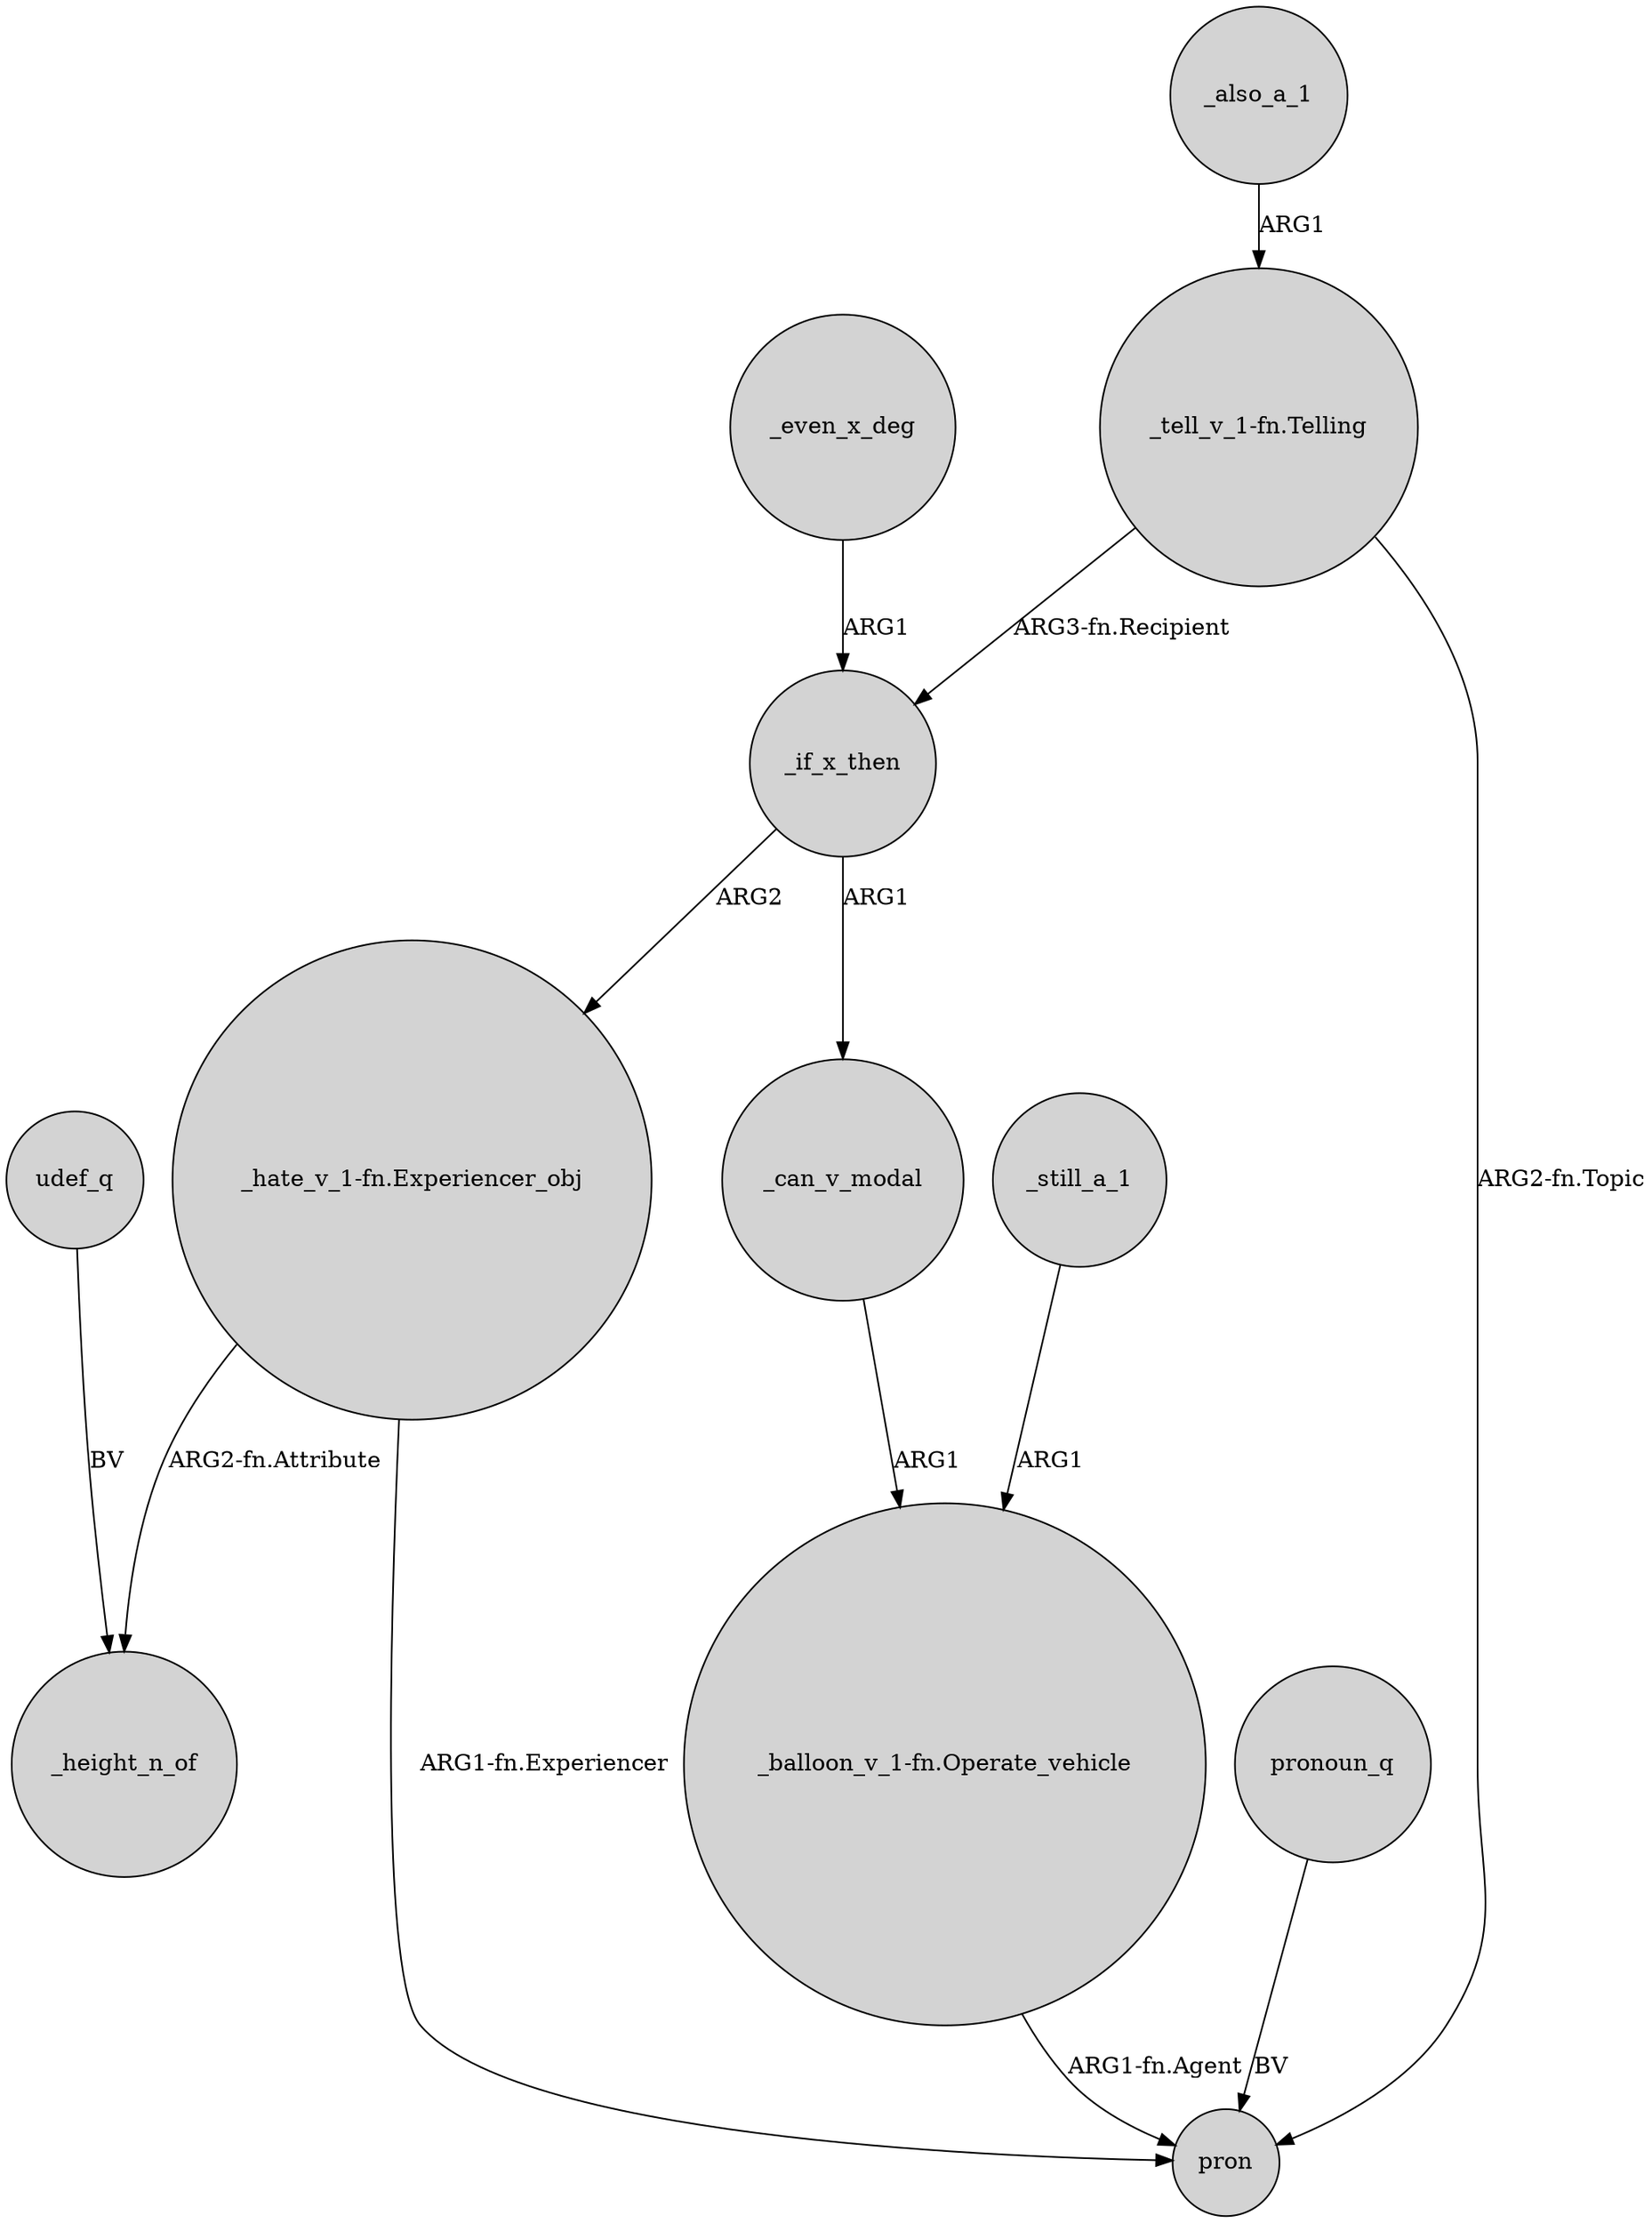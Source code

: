 digraph {
	node [shape=circle style=filled]
	"_tell_v_1-fn.Telling" -> pron [label="ARG2-fn.Topic"]
	_can_v_modal -> "_balloon_v_1-fn.Operate_vehicle" [label=ARG1]
	"_hate_v_1-fn.Experiencer_obj" -> _height_n_of [label="ARG2-fn.Attribute"]
	_if_x_then -> _can_v_modal [label=ARG1]
	"_balloon_v_1-fn.Operate_vehicle" -> pron [label="ARG1-fn.Agent"]
	_also_a_1 -> "_tell_v_1-fn.Telling" [label=ARG1]
	pronoun_q -> pron [label=BV]
	_still_a_1 -> "_balloon_v_1-fn.Operate_vehicle" [label=ARG1]
	"_hate_v_1-fn.Experiencer_obj" -> pron [label="ARG1-fn.Experiencer"]
	_if_x_then -> "_hate_v_1-fn.Experiencer_obj" [label=ARG2]
	"_tell_v_1-fn.Telling" -> _if_x_then [label="ARG3-fn.Recipient"]
	udef_q -> _height_n_of [label=BV]
	_even_x_deg -> _if_x_then [label=ARG1]
}
